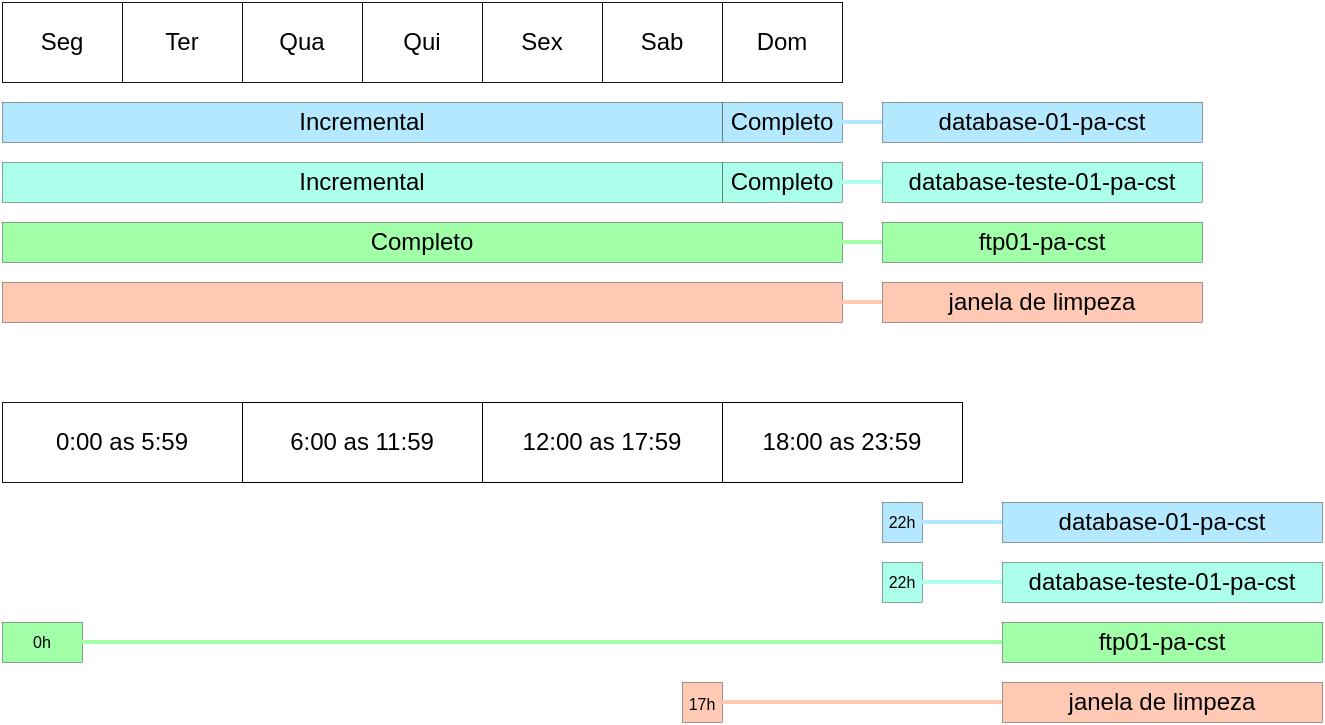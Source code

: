 <mxfile version="20.8.23" type="github">
  <diagram name="Página-1" id="baXtOwrCh4IEvoJjOM4s">
    <mxGraphModel dx="723" dy="550" grid="1" gridSize="10" guides="1" tooltips="1" connect="1" arrows="1" fold="1" page="1" pageScale="1" pageWidth="827" pageHeight="1169" math="0" shadow="0">
      <root>
        <mxCell id="0" />
        <mxCell id="1" parent="0" />
        <mxCell id="4ScxBSEJoBfUc2GUGg9C-21" value="&lt;div&gt;0:00 as 5:59&lt;/div&gt;" style="rounded=0;whiteSpace=wrap;html=1;strokeColor=#141414;strokeWidth=0.5;" parent="1" vertex="1">
          <mxGeometry x="40" y="240" width="120" height="40" as="geometry" />
        </mxCell>
        <mxCell id="4ScxBSEJoBfUc2GUGg9C-22" value="&lt;div&gt;6:00 as 11:59&lt;/div&gt;" style="rounded=0;whiteSpace=wrap;html=1;strokeWidth=0.5;" parent="1" vertex="1">
          <mxGeometry x="160" y="240" width="120" height="40" as="geometry" />
        </mxCell>
        <mxCell id="4ScxBSEJoBfUc2GUGg9C-23" value="&lt;div&gt;12:00 as 17:59&lt;/div&gt;" style="rounded=0;whiteSpace=wrap;html=1;strokeWidth=0.5;" parent="1" vertex="1">
          <mxGeometry x="280" y="240" width="120" height="40" as="geometry" />
        </mxCell>
        <mxCell id="4ScxBSEJoBfUc2GUGg9C-24" value="&lt;div&gt;18:00 as 23:59&lt;/div&gt;" style="rounded=0;whiteSpace=wrap;html=1;strokeWidth=0.5;" parent="1" vertex="1">
          <mxGeometry x="400" y="240" width="120" height="40" as="geometry" />
        </mxCell>
        <mxCell id="4ScxBSEJoBfUc2GUGg9C-25" value="&lt;font style=&quot;font-size: 8px;&quot;&gt;22h&lt;/font&gt;" style="rounded=0;whiteSpace=wrap;html=1;strokeColor=#141414;strokeWidth=0.2;fillColor=#B3E8FF;fontSize=8;" parent="1" vertex="1">
          <mxGeometry x="480" y="290" width="20" height="20" as="geometry" />
        </mxCell>
        <mxCell id="4ScxBSEJoBfUc2GUGg9C-26" value="database-01-pa-cst" style="rounded=0;whiteSpace=wrap;html=1;strokeColor=#141414;strokeWidth=0.2;fillColor=#B3E8FF;" parent="1" vertex="1">
          <mxGeometry x="540" y="290" width="160" height="20" as="geometry" />
        </mxCell>
        <mxCell id="4ScxBSEJoBfUc2GUGg9C-27" value="&lt;div&gt;22h&lt;/div&gt;" style="rounded=0;whiteSpace=wrap;html=1;strokeColor=#141414;strokeWidth=0.2;fillColor=#ABFFEB;fontSize=8;" parent="1" vertex="1">
          <mxGeometry x="480" y="320" width="20" height="20" as="geometry" />
        </mxCell>
        <mxCell id="4ScxBSEJoBfUc2GUGg9C-29" value="database-teste-01-pa-cst" style="rounded=0;whiteSpace=wrap;html=1;strokeColor=#141414;strokeWidth=0.2;fillColor=#ABFFEB;" parent="1" vertex="1">
          <mxGeometry x="540" y="320" width="160" height="20" as="geometry" />
        </mxCell>
        <mxCell id="4ScxBSEJoBfUc2GUGg9C-30" value="0h" style="rounded=0;whiteSpace=wrap;html=1;strokeColor=#141414;strokeWidth=0.2;fillColor=#A1FFA7;fontSize=8;" parent="1" vertex="1">
          <mxGeometry x="40" y="350" width="40" height="20" as="geometry" />
        </mxCell>
        <mxCell id="4ScxBSEJoBfUc2GUGg9C-31" value="ftp01-pa-cst" style="rounded=0;whiteSpace=wrap;html=1;strokeColor=#141414;strokeWidth=0.2;fillColor=#A1FFA7;" parent="1" vertex="1">
          <mxGeometry x="540" y="350" width="160" height="20" as="geometry" />
        </mxCell>
        <mxCell id="4ScxBSEJoBfUc2GUGg9C-32" value="" style="endArrow=none;html=1;rounded=0;exitX=1;exitY=0.5;exitDx=0;exitDy=0;entryX=0;entryY=0.5;entryDx=0;entryDy=0;strokeColor=#A1FFA7;strokeWidth=2;" parent="1" source="4ScxBSEJoBfUc2GUGg9C-30" target="4ScxBSEJoBfUc2GUGg9C-31" edge="1">
          <mxGeometry width="50" height="50" relative="1" as="geometry">
            <mxPoint x="240" y="380" as="sourcePoint" />
            <mxPoint x="290" y="330" as="targetPoint" />
          </mxGeometry>
        </mxCell>
        <mxCell id="4ScxBSEJoBfUc2GUGg9C-33" value="" style="endArrow=none;html=1;rounded=0;strokeColor=#ABFFEB;entryX=0;entryY=0.5;entryDx=0;entryDy=0;exitX=1;exitY=0.5;exitDx=0;exitDy=0;strokeWidth=2;" parent="1" source="4ScxBSEJoBfUc2GUGg9C-27" target="4ScxBSEJoBfUc2GUGg9C-29" edge="1">
          <mxGeometry width="50" height="50" relative="1" as="geometry">
            <mxPoint x="400" y="340" as="sourcePoint" />
            <mxPoint x="450" y="290" as="targetPoint" />
          </mxGeometry>
        </mxCell>
        <mxCell id="4ScxBSEJoBfUc2GUGg9C-35" value="" style="endArrow=none;html=1;rounded=0;strokeColor=#B3E8FF;entryX=0;entryY=0.5;entryDx=0;entryDy=0;exitX=1;exitY=0.5;exitDx=0;exitDy=0;strokeWidth=2;" parent="1" source="4ScxBSEJoBfUc2GUGg9C-25" target="4ScxBSEJoBfUc2GUGg9C-26" edge="1">
          <mxGeometry width="50" height="50" relative="1" as="geometry">
            <mxPoint x="410" y="290" as="sourcePoint" />
            <mxPoint x="460" y="240" as="targetPoint" />
          </mxGeometry>
        </mxCell>
        <mxCell id="4ScxBSEJoBfUc2GUGg9C-38" value="Seg" style="rounded=0;whiteSpace=wrap;html=1;strokeColor=#141414;strokeWidth=0.5;" parent="1" vertex="1">
          <mxGeometry x="40" y="40" width="60" height="40" as="geometry" />
        </mxCell>
        <mxCell id="4ScxBSEJoBfUc2GUGg9C-39" value="Ter" style="rounded=0;whiteSpace=wrap;html=1;strokeColor=#141414;strokeWidth=0.5;" parent="1" vertex="1">
          <mxGeometry x="100" y="40" width="60" height="40" as="geometry" />
        </mxCell>
        <mxCell id="4ScxBSEJoBfUc2GUGg9C-40" value="Qua" style="rounded=0;whiteSpace=wrap;html=1;strokeColor=#141414;strokeWidth=0.5;" parent="1" vertex="1">
          <mxGeometry x="160" y="40" width="60" height="40" as="geometry" />
        </mxCell>
        <mxCell id="4ScxBSEJoBfUc2GUGg9C-41" value="Qui" style="rounded=0;whiteSpace=wrap;html=1;strokeColor=#141414;strokeWidth=0.5;" parent="1" vertex="1">
          <mxGeometry x="220" y="40" width="60" height="40" as="geometry" />
        </mxCell>
        <mxCell id="4ScxBSEJoBfUc2GUGg9C-42" value="Sex" style="rounded=0;whiteSpace=wrap;html=1;strokeColor=#141414;strokeWidth=0.5;" parent="1" vertex="1">
          <mxGeometry x="280" y="40" width="60" height="40" as="geometry" />
        </mxCell>
        <mxCell id="4ScxBSEJoBfUc2GUGg9C-43" value="Sab" style="rounded=0;whiteSpace=wrap;html=1;strokeColor=#141414;strokeWidth=0.5;" parent="1" vertex="1">
          <mxGeometry x="340" y="40" width="60" height="40" as="geometry" />
        </mxCell>
        <mxCell id="4ScxBSEJoBfUc2GUGg9C-44" value="Dom" style="rounded=0;whiteSpace=wrap;html=1;strokeColor=#141414;strokeWidth=0.5;" parent="1" vertex="1">
          <mxGeometry x="400" y="40" width="60" height="40" as="geometry" />
        </mxCell>
        <mxCell id="4ScxBSEJoBfUc2GUGg9C-45" value="Completo" style="rounded=0;whiteSpace=wrap;html=1;strokeColor=#141414;strokeWidth=0.2;fillColor=#A1FFA7;" parent="1" vertex="1">
          <mxGeometry x="40" y="150" width="420" height="20" as="geometry" />
        </mxCell>
        <mxCell id="4ScxBSEJoBfUc2GUGg9C-46" value="ftp01-pa-cst" style="rounded=0;whiteSpace=wrap;html=1;strokeColor=#141414;strokeWidth=0.2;fillColor=#A1FFA7;" parent="1" vertex="1">
          <mxGeometry x="480" y="150" width="160" height="20" as="geometry" />
        </mxCell>
        <mxCell id="4ScxBSEJoBfUc2GUGg9C-47" value="" style="endArrow=none;html=1;rounded=0;exitX=1;exitY=0.5;exitDx=0;exitDy=0;entryX=0;entryY=0.5;entryDx=0;entryDy=0;strokeColor=#A1FFA7;strokeWidth=2;" parent="1" source="4ScxBSEJoBfUc2GUGg9C-45" target="4ScxBSEJoBfUc2GUGg9C-46" edge="1">
          <mxGeometry width="50" height="50" relative="1" as="geometry">
            <mxPoint x="180" y="180" as="sourcePoint" />
            <mxPoint x="230" y="130" as="targetPoint" />
          </mxGeometry>
        </mxCell>
        <mxCell id="4ScxBSEJoBfUc2GUGg9C-48" value="Completo" style="rounded=0;whiteSpace=wrap;html=1;strokeColor=#141414;strokeWidth=0.2;fillColor=#ABFFEB;" parent="1" vertex="1">
          <mxGeometry x="400" y="120" width="60" height="20" as="geometry" />
        </mxCell>
        <mxCell id="4ScxBSEJoBfUc2GUGg9C-49" value="database-teste-01-pa-cst" style="rounded=0;whiteSpace=wrap;html=1;strokeColor=#141414;strokeWidth=0.2;fillColor=#ABFFEB;" parent="1" vertex="1">
          <mxGeometry x="480" y="120" width="160" height="20" as="geometry" />
        </mxCell>
        <mxCell id="4ScxBSEJoBfUc2GUGg9C-50" value="" style="endArrow=none;html=1;rounded=0;strokeColor=#ABFFEB;entryX=0;entryY=0.5;entryDx=0;entryDy=0;exitX=1;exitY=0.5;exitDx=0;exitDy=0;strokeWidth=2;" parent="1" source="4ScxBSEJoBfUc2GUGg9C-48" target="4ScxBSEJoBfUc2GUGg9C-49" edge="1">
          <mxGeometry width="50" height="50" relative="1" as="geometry">
            <mxPoint x="340" y="140" as="sourcePoint" />
            <mxPoint x="390" y="90" as="targetPoint" />
          </mxGeometry>
        </mxCell>
        <mxCell id="4ScxBSEJoBfUc2GUGg9C-51" value="Completo" style="rounded=0;whiteSpace=wrap;html=1;strokeColor=#141414;strokeWidth=0.2;fillColor=#B3E8FF;" parent="1" vertex="1">
          <mxGeometry x="400" y="90" width="60" height="20" as="geometry" />
        </mxCell>
        <mxCell id="4ScxBSEJoBfUc2GUGg9C-52" value="database-01-pa-cst" style="rounded=0;whiteSpace=wrap;html=1;strokeColor=#141414;strokeWidth=0.2;fillColor=#B3E8FF;" parent="1" vertex="1">
          <mxGeometry x="480" y="90" width="160" height="20" as="geometry" />
        </mxCell>
        <mxCell id="4ScxBSEJoBfUc2GUGg9C-53" value="" style="endArrow=none;html=1;rounded=0;strokeColor=#B3E8FF;entryX=0;entryY=0.5;entryDx=0;entryDy=0;exitX=1;exitY=0.5;exitDx=0;exitDy=0;strokeWidth=2;" parent="1" source="4ScxBSEJoBfUc2GUGg9C-51" target="4ScxBSEJoBfUc2GUGg9C-52" edge="1">
          <mxGeometry width="50" height="50" relative="1" as="geometry">
            <mxPoint x="350" y="90" as="sourcePoint" />
            <mxPoint x="400" y="40" as="targetPoint" />
          </mxGeometry>
        </mxCell>
        <mxCell id="4ScxBSEJoBfUc2GUGg9C-54" value="Incremental" style="rounded=0;whiteSpace=wrap;html=1;strokeColor=#141414;strokeWidth=0.2;fillColor=#ABFFEB;" parent="1" vertex="1">
          <mxGeometry x="40" y="120" width="360" height="20" as="geometry" />
        </mxCell>
        <mxCell id="4ScxBSEJoBfUc2GUGg9C-55" value="Incremental" style="rounded=0;whiteSpace=wrap;html=1;strokeColor=#141414;strokeWidth=0.2;fillColor=#B3E8FF;" parent="1" vertex="1">
          <mxGeometry x="40" y="90" width="360" height="20" as="geometry" />
        </mxCell>
        <mxCell id="SSgZiEwy1ksIux-Pg7zx-1" value="&lt;font style=&quot;font-size: 8px;&quot;&gt;17h&lt;/font&gt;" style="rounded=0;whiteSpace=wrap;html=1;strokeColor=#141414;strokeWidth=0.2;fillColor=#FFC9B3;" parent="1" vertex="1">
          <mxGeometry x="380" y="380" width="20" height="20" as="geometry" />
        </mxCell>
        <mxCell id="SSgZiEwy1ksIux-Pg7zx-2" value="janela de limpeza" style="rounded=0;whiteSpace=wrap;html=1;strokeColor=#141414;strokeWidth=0.2;fillColor=#FFC9B3;" parent="1" vertex="1">
          <mxGeometry x="540" y="380" width="160" height="20" as="geometry" />
        </mxCell>
        <mxCell id="SSgZiEwy1ksIux-Pg7zx-3" value="" style="endArrow=none;html=1;rounded=0;strokeColor=#FFC9B3;entryX=0;entryY=0.5;entryDx=0;entryDy=0;strokeWidth=2;exitX=1;exitY=0.5;exitDx=0;exitDy=0;" parent="1" source="SSgZiEwy1ksIux-Pg7zx-1" target="SSgZiEwy1ksIux-Pg7zx-2" edge="1">
          <mxGeometry width="50" height="50" relative="1" as="geometry">
            <mxPoint x="400" y="390" as="sourcePoint" />
            <mxPoint x="530" y="389.66" as="targetPoint" />
          </mxGeometry>
        </mxCell>
        <mxCell id="SSgZiEwy1ksIux-Pg7zx-4" value="" style="rounded=0;whiteSpace=wrap;html=1;strokeColor=#141414;strokeWidth=0.2;fillColor=#FFC9B3;" parent="1" vertex="1">
          <mxGeometry x="40" y="180" width="420" height="20" as="geometry" />
        </mxCell>
        <mxCell id="SSgZiEwy1ksIux-Pg7zx-5" value="janela de limpeza" style="rounded=0;whiteSpace=wrap;html=1;strokeColor=#141414;strokeWidth=0.2;fillColor=#FFC9B3;" parent="1" vertex="1">
          <mxGeometry x="480" y="180" width="160" height="20" as="geometry" />
        </mxCell>
        <mxCell id="SSgZiEwy1ksIux-Pg7zx-6" value="" style="endArrow=none;html=1;rounded=0;strokeColor=#FFC9B3;entryX=0;entryY=0.5;entryDx=0;entryDy=0;strokeWidth=2;exitX=1;exitY=0.5;exitDx=0;exitDy=0;" parent="1" source="SSgZiEwy1ksIux-Pg7zx-4" target="SSgZiEwy1ksIux-Pg7zx-5" edge="1">
          <mxGeometry width="50" height="50" relative="1" as="geometry">
            <mxPoint x="340" y="190" as="sourcePoint" />
            <mxPoint x="470" y="189.66" as="targetPoint" />
          </mxGeometry>
        </mxCell>
      </root>
    </mxGraphModel>
  </diagram>
</mxfile>

